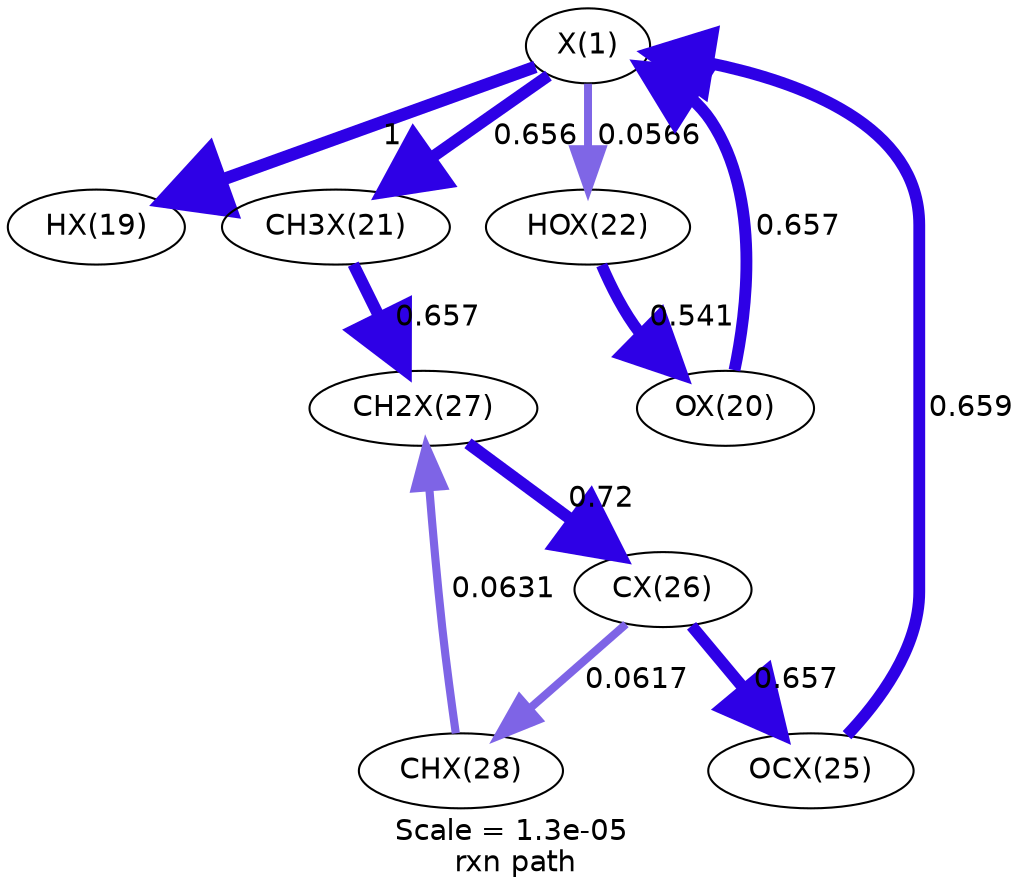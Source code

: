 digraph reaction_paths {
center=1;
s22 -> s23[fontname="Helvetica", penwidth=6, arrowsize=3, color="0.7, 1.5, 0.9"
, label=" 1"];
s24 -> s22[fontname="Helvetica", penwidth=5.68, arrowsize=2.84, color="0.7, 1.16, 0.9"
, label=" 0.657"];
s22 -> s26[fontname="Helvetica", penwidth=3.83, arrowsize=1.92, color="0.7, 0.557, 0.9"
, label=" 0.0566"];
s22 -> s25[fontname="Helvetica", penwidth=5.68, arrowsize=2.84, color="0.7, 1.16, 0.9"
, label=" 0.656"];
s29 -> s22[fontname="Helvetica", penwidth=5.68, arrowsize=2.84, color="0.7, 1.16, 0.9"
, label=" 0.659"];
s26 -> s24[fontname="Helvetica", penwidth=5.54, arrowsize=2.77, color="0.7, 1.04, 0.9"
, label=" 0.541"];
s25 -> s31[fontname="Helvetica", penwidth=5.68, arrowsize=2.84, color="0.7, 1.16, 0.9"
, label=" 0.657"];
s32 -> s31[fontname="Helvetica", penwidth=3.91, arrowsize=1.96, color="0.7, 0.563, 0.9"
, label=" 0.0631"];
s31 -> s30[fontname="Helvetica", penwidth=5.75, arrowsize=2.88, color="0.7, 1.22, 0.9"
, label=" 0.72"];
s30 -> s32[fontname="Helvetica", penwidth=3.9, arrowsize=1.95, color="0.7, 0.562, 0.9"
, label=" 0.0617"];
s30 -> s29[fontname="Helvetica", penwidth=5.68, arrowsize=2.84, color="0.7, 1.16, 0.9"
, label=" 0.657"];
s22 [ fontname="Helvetica", label="X(1)"];
s23 [ fontname="Helvetica", label="HX(19)"];
s24 [ fontname="Helvetica", label="OX(20)"];
s25 [ fontname="Helvetica", label="CH3X(21)"];
s26 [ fontname="Helvetica", label="HOX(22)"];
s29 [ fontname="Helvetica", label="OCX(25)"];
s30 [ fontname="Helvetica", label="CX(26)"];
s31 [ fontname="Helvetica", label="CH2X(27)"];
s32 [ fontname="Helvetica", label="CHX(28)"];
 label = "Scale = 1.3e-05\l rxn path";
 fontname = "Helvetica";
}
